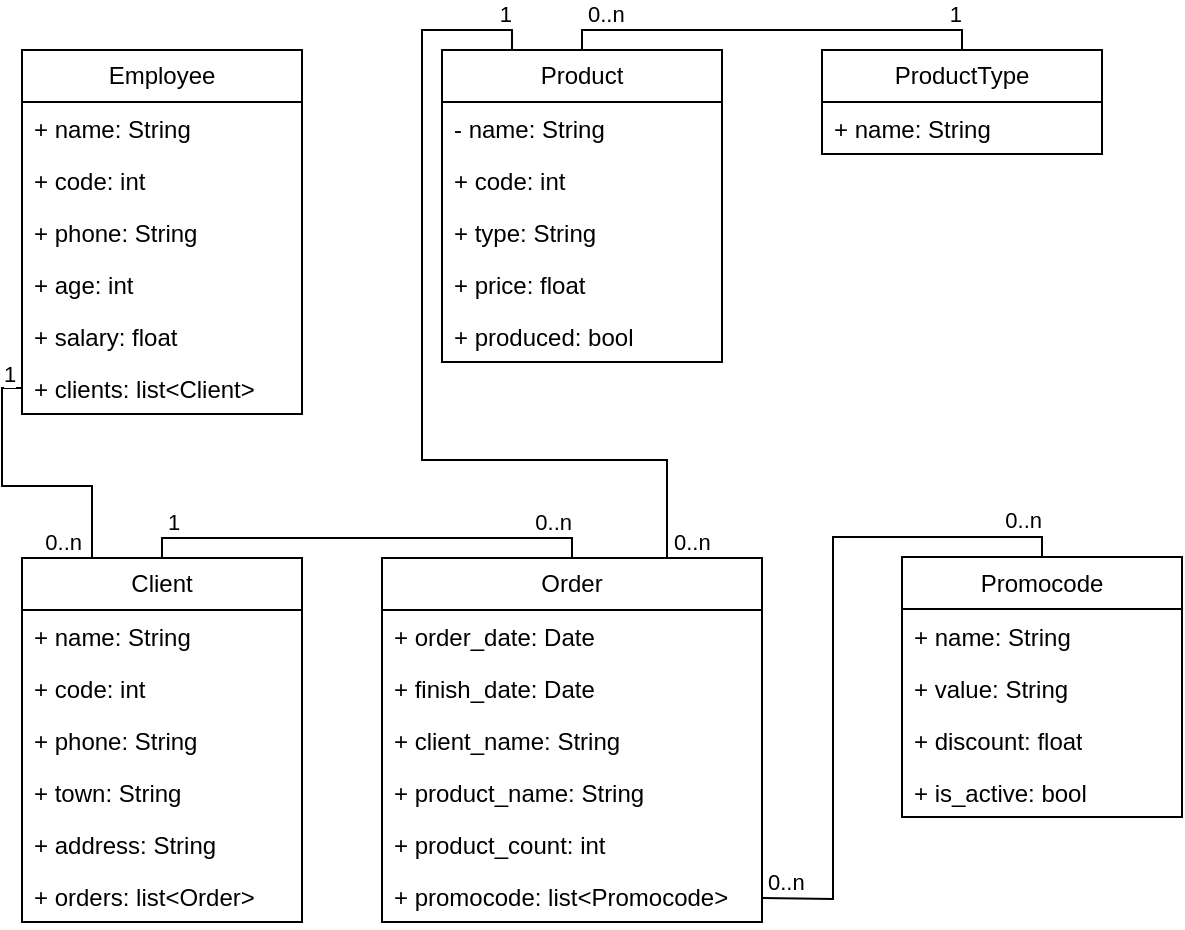<mxfile version="24.2.3" type="device">
  <diagram name="Page-1" id="2MPpsr4siQZ7VdmP1vgc">
    <mxGraphModel dx="1050" dy="523" grid="1" gridSize="10" guides="1" tooltips="1" connect="1" arrows="1" fold="1" page="1" pageScale="1" pageWidth="850" pageHeight="1100" math="0" shadow="0">
      <root>
        <mxCell id="0" />
        <mxCell id="1" parent="0" />
        <mxCell id="2yuyINtKN_iqoQxI2249-1" value="&lt;div&gt;Employee&lt;/div&gt;" style="swimlane;fontStyle=0;childLayout=stackLayout;horizontal=1;startSize=26;fillColor=none;horizontalStack=0;resizeParent=1;resizeParentMax=0;resizeLast=0;collapsible=1;marginBottom=0;whiteSpace=wrap;html=1;" parent="1" vertex="1">
          <mxGeometry x="200" y="66" width="140" height="182" as="geometry" />
        </mxCell>
        <mxCell id="2yuyINtKN_iqoQxI2249-2" value="+ name: String" style="text;strokeColor=none;fillColor=none;align=left;verticalAlign=top;spacingLeft=4;spacingRight=4;overflow=hidden;rotatable=0;points=[[0,0.5],[1,0.5]];portConstraint=eastwest;whiteSpace=wrap;html=1;" parent="2yuyINtKN_iqoQxI2249-1" vertex="1">
          <mxGeometry y="26" width="140" height="26" as="geometry" />
        </mxCell>
        <mxCell id="2yuyINtKN_iqoQxI2249-3" value="+ code: int" style="text;strokeColor=none;fillColor=none;align=left;verticalAlign=top;spacingLeft=4;spacingRight=4;overflow=hidden;rotatable=0;points=[[0,0.5],[1,0.5]];portConstraint=eastwest;whiteSpace=wrap;html=1;" parent="2yuyINtKN_iqoQxI2249-1" vertex="1">
          <mxGeometry y="52" width="140" height="26" as="geometry" />
        </mxCell>
        <mxCell id="2yuyINtKN_iqoQxI2249-34" value="+ phone: String" style="text;strokeColor=none;fillColor=none;align=left;verticalAlign=top;spacingLeft=4;spacingRight=4;overflow=hidden;rotatable=0;points=[[0,0.5],[1,0.5]];portConstraint=eastwest;whiteSpace=wrap;html=1;" parent="2yuyINtKN_iqoQxI2249-1" vertex="1">
          <mxGeometry y="78" width="140" height="26" as="geometry" />
        </mxCell>
        <mxCell id="2yuyINtKN_iqoQxI2249-4" value="+ age: int" style="text;strokeColor=none;fillColor=none;align=left;verticalAlign=top;spacingLeft=4;spacingRight=4;overflow=hidden;rotatable=0;points=[[0,0.5],[1,0.5]];portConstraint=eastwest;whiteSpace=wrap;html=1;" parent="2yuyINtKN_iqoQxI2249-1" vertex="1">
          <mxGeometry y="104" width="140" height="26" as="geometry" />
        </mxCell>
        <mxCell id="2yuyINtKN_iqoQxI2249-29" value="+ salary: float" style="text;strokeColor=none;fillColor=none;align=left;verticalAlign=top;spacingLeft=4;spacingRight=4;overflow=hidden;rotatable=0;points=[[0,0.5],[1,0.5]];portConstraint=eastwest;whiteSpace=wrap;html=1;" parent="2yuyINtKN_iqoQxI2249-1" vertex="1">
          <mxGeometry y="130" width="140" height="26" as="geometry" />
        </mxCell>
        <mxCell id="2yuyINtKN_iqoQxI2249-54" value="+ clients: list&amp;lt;Client&amp;gt;" style="text;strokeColor=none;fillColor=none;align=left;verticalAlign=top;spacingLeft=4;spacingRight=4;overflow=hidden;rotatable=0;points=[[0,0.5],[1,0.5]];portConstraint=eastwest;whiteSpace=wrap;html=1;" parent="2yuyINtKN_iqoQxI2249-1" vertex="1">
          <mxGeometry y="156" width="140" height="26" as="geometry" />
        </mxCell>
        <mxCell id="2yuyINtKN_iqoQxI2249-5" value="&lt;div&gt;Product&lt;/div&gt;" style="swimlane;fontStyle=0;childLayout=stackLayout;horizontal=1;startSize=26;fillColor=none;horizontalStack=0;resizeParent=1;resizeParentMax=0;resizeLast=0;collapsible=1;marginBottom=0;whiteSpace=wrap;html=1;" parent="1" vertex="1">
          <mxGeometry x="410" y="66" width="140" height="156" as="geometry">
            <mxRectangle x="410" y="66" width="80" height="30" as="alternateBounds" />
          </mxGeometry>
        </mxCell>
        <mxCell id="2yuyINtKN_iqoQxI2249-6" value="- name: String" style="text;strokeColor=none;fillColor=none;align=left;verticalAlign=top;spacingLeft=4;spacingRight=4;overflow=hidden;rotatable=0;points=[[0,0.5],[1,0.5]];portConstraint=eastwest;whiteSpace=wrap;html=1;" parent="2yuyINtKN_iqoQxI2249-5" vertex="1">
          <mxGeometry y="26" width="140" height="26" as="geometry" />
        </mxCell>
        <mxCell id="2yuyINtKN_iqoQxI2249-7" value="+ code: int" style="text;strokeColor=none;fillColor=none;align=left;verticalAlign=top;spacingLeft=4;spacingRight=4;overflow=hidden;rotatable=0;points=[[0,0.5],[1,0.5]];portConstraint=eastwest;whiteSpace=wrap;html=1;" parent="2yuyINtKN_iqoQxI2249-5" vertex="1">
          <mxGeometry y="52" width="140" height="26" as="geometry" />
        </mxCell>
        <mxCell id="2yuyINtKN_iqoQxI2249-8" value="+ type: String" style="text;strokeColor=none;fillColor=none;align=left;verticalAlign=top;spacingLeft=4;spacingRight=4;overflow=hidden;rotatable=0;points=[[0,0.5],[1,0.5]];portConstraint=eastwest;whiteSpace=wrap;html=1;" parent="2yuyINtKN_iqoQxI2249-5" vertex="1">
          <mxGeometry y="78" width="140" height="26" as="geometry" />
        </mxCell>
        <mxCell id="2yuyINtKN_iqoQxI2249-27" value="+ price: float" style="text;strokeColor=none;fillColor=none;align=left;verticalAlign=top;spacingLeft=4;spacingRight=4;overflow=hidden;rotatable=0;points=[[0,0.5],[1,0.5]];portConstraint=eastwest;whiteSpace=wrap;html=1;" parent="2yuyINtKN_iqoQxI2249-5" vertex="1">
          <mxGeometry y="104" width="140" height="26" as="geometry" />
        </mxCell>
        <mxCell id="2yuyINtKN_iqoQxI2249-28" value="&lt;div&gt;+ produced: bool&lt;/div&gt;" style="text;strokeColor=none;fillColor=none;align=left;verticalAlign=top;spacingLeft=4;spacingRight=4;overflow=hidden;rotatable=0;points=[[0,0.5],[1,0.5]];portConstraint=eastwest;whiteSpace=wrap;html=1;" parent="2yuyINtKN_iqoQxI2249-5" vertex="1">
          <mxGeometry y="130" width="140" height="26" as="geometry" />
        </mxCell>
        <mxCell id="2yuyINtKN_iqoQxI2249-9" value="&lt;div&gt;ProductType&lt;/div&gt;" style="swimlane;fontStyle=0;childLayout=stackLayout;horizontal=1;startSize=26;fillColor=none;horizontalStack=0;resizeParent=1;resizeParentMax=0;resizeLast=0;collapsible=1;marginBottom=0;whiteSpace=wrap;html=1;" parent="1" vertex="1">
          <mxGeometry x="600" y="66" width="140" height="52" as="geometry" />
        </mxCell>
        <mxCell id="2yuyINtKN_iqoQxI2249-10" value="+ name: String" style="text;strokeColor=none;fillColor=none;align=left;verticalAlign=top;spacingLeft=4;spacingRight=4;overflow=hidden;rotatable=0;points=[[0,0.5],[1,0.5]];portConstraint=eastwest;whiteSpace=wrap;html=1;" parent="2yuyINtKN_iqoQxI2249-9" vertex="1">
          <mxGeometry y="26" width="140" height="26" as="geometry" />
        </mxCell>
        <mxCell id="2yuyINtKN_iqoQxI2249-18" value="Client" style="swimlane;fontStyle=0;childLayout=stackLayout;horizontal=1;startSize=26;fillColor=none;horizontalStack=0;resizeParent=1;resizeParentMax=0;resizeLast=0;collapsible=1;marginBottom=0;whiteSpace=wrap;html=1;" parent="1" vertex="1">
          <mxGeometry x="200" y="320" width="140" height="182" as="geometry" />
        </mxCell>
        <mxCell id="2yuyINtKN_iqoQxI2249-19" value="+ name: String" style="text;strokeColor=none;fillColor=none;align=left;verticalAlign=top;spacingLeft=4;spacingRight=4;overflow=hidden;rotatable=0;points=[[0,0.5],[1,0.5]];portConstraint=eastwest;whiteSpace=wrap;html=1;" parent="2yuyINtKN_iqoQxI2249-18" vertex="1">
          <mxGeometry y="26" width="140" height="26" as="geometry" />
        </mxCell>
        <mxCell id="2yuyINtKN_iqoQxI2249-32" value="+ code: int" style="text;strokeColor=none;fillColor=none;align=left;verticalAlign=top;spacingLeft=4;spacingRight=4;overflow=hidden;rotatable=0;points=[[0,0.5],[1,0.5]];portConstraint=eastwest;whiteSpace=wrap;html=1;" parent="2yuyINtKN_iqoQxI2249-18" vertex="1">
          <mxGeometry y="52" width="140" height="26" as="geometry" />
        </mxCell>
        <mxCell id="2yuyINtKN_iqoQxI2249-20" value="+ phone: String" style="text;strokeColor=none;fillColor=none;align=left;verticalAlign=top;spacingLeft=4;spacingRight=4;overflow=hidden;rotatable=0;points=[[0,0.5],[1,0.5]];portConstraint=eastwest;whiteSpace=wrap;html=1;" parent="2yuyINtKN_iqoQxI2249-18" vertex="1">
          <mxGeometry y="78" width="140" height="26" as="geometry" />
        </mxCell>
        <mxCell id="2yuyINtKN_iqoQxI2249-21" value="+ town: String" style="text;strokeColor=none;fillColor=none;align=left;verticalAlign=top;spacingLeft=4;spacingRight=4;overflow=hidden;rotatable=0;points=[[0,0.5],[1,0.5]];portConstraint=eastwest;whiteSpace=wrap;html=1;" parent="2yuyINtKN_iqoQxI2249-18" vertex="1">
          <mxGeometry y="104" width="140" height="26" as="geometry" />
        </mxCell>
        <mxCell id="2yuyINtKN_iqoQxI2249-33" value="+ address: String" style="text;strokeColor=none;fillColor=none;align=left;verticalAlign=top;spacingLeft=4;spacingRight=4;overflow=hidden;rotatable=0;points=[[0,0.5],[1,0.5]];portConstraint=eastwest;whiteSpace=wrap;html=1;" parent="2yuyINtKN_iqoQxI2249-18" vertex="1">
          <mxGeometry y="130" width="140" height="26" as="geometry" />
        </mxCell>
        <mxCell id="2yuyINtKN_iqoQxI2249-36" value="+ orders: list&amp;lt;Order&amp;gt;" style="text;strokeColor=none;fillColor=none;align=left;verticalAlign=top;spacingLeft=4;spacingRight=4;overflow=hidden;rotatable=0;points=[[0,0.5],[1,0.5]];portConstraint=eastwest;whiteSpace=wrap;html=1;" parent="2yuyINtKN_iqoQxI2249-18" vertex="1">
          <mxGeometry y="156" width="140" height="26" as="geometry" />
        </mxCell>
        <mxCell id="2yuyINtKN_iqoQxI2249-22" value="Order" style="swimlane;fontStyle=0;childLayout=stackLayout;horizontal=1;startSize=26;fillColor=none;horizontalStack=0;resizeParent=1;resizeParentMax=0;resizeLast=0;collapsible=1;marginBottom=0;whiteSpace=wrap;html=1;" parent="1" vertex="1">
          <mxGeometry x="380" y="320" width="190" height="182" as="geometry" />
        </mxCell>
        <mxCell id="2yuyINtKN_iqoQxI2249-23" value="+ order_date: Date" style="text;strokeColor=none;fillColor=none;align=left;verticalAlign=top;spacingLeft=4;spacingRight=4;overflow=hidden;rotatable=0;points=[[0,0.5],[1,0.5]];portConstraint=eastwest;whiteSpace=wrap;html=1;" parent="2yuyINtKN_iqoQxI2249-22" vertex="1">
          <mxGeometry y="26" width="190" height="26" as="geometry" />
        </mxCell>
        <mxCell id="2yuyINtKN_iqoQxI2249-24" value="+ finish_date: Date" style="text;strokeColor=none;fillColor=none;align=left;verticalAlign=top;spacingLeft=4;spacingRight=4;overflow=hidden;rotatable=0;points=[[0,0.5],[1,0.5]];portConstraint=eastwest;whiteSpace=wrap;html=1;" parent="2yuyINtKN_iqoQxI2249-22" vertex="1">
          <mxGeometry y="52" width="190" height="26" as="geometry" />
        </mxCell>
        <mxCell id="2yuyINtKN_iqoQxI2249-25" value="+ client_name: String" style="text;strokeColor=none;fillColor=none;align=left;verticalAlign=top;spacingLeft=4;spacingRight=4;overflow=hidden;rotatable=0;points=[[0,0.5],[1,0.5]];portConstraint=eastwest;whiteSpace=wrap;html=1;" parent="2yuyINtKN_iqoQxI2249-22" vertex="1">
          <mxGeometry y="78" width="190" height="26" as="geometry" />
        </mxCell>
        <mxCell id="2yuyINtKN_iqoQxI2249-30" value="+ product_name: String" style="text;strokeColor=none;fillColor=none;align=left;verticalAlign=top;spacingLeft=4;spacingRight=4;overflow=hidden;rotatable=0;points=[[0,0.5],[1,0.5]];portConstraint=eastwest;whiteSpace=wrap;html=1;" parent="2yuyINtKN_iqoQxI2249-22" vertex="1">
          <mxGeometry y="104" width="190" height="26" as="geometry" />
        </mxCell>
        <mxCell id="2yuyINtKN_iqoQxI2249-31" value="+ product_count: int" style="text;strokeColor=none;fillColor=none;align=left;verticalAlign=top;spacingLeft=4;spacingRight=4;overflow=hidden;rotatable=0;points=[[0,0.5],[1,0.5]];portConstraint=eastwest;whiteSpace=wrap;html=1;" parent="2yuyINtKN_iqoQxI2249-22" vertex="1">
          <mxGeometry y="130" width="190" height="26" as="geometry" />
        </mxCell>
        <mxCell id="2yuyINtKN_iqoQxI2249-49" value="+ promocode: list&amp;lt;Promocode&amp;gt;" style="text;strokeColor=none;fillColor=none;align=left;verticalAlign=top;spacingLeft=4;spacingRight=4;overflow=hidden;rotatable=0;points=[[0,0.5],[1,0.5]];portConstraint=eastwest;whiteSpace=wrap;html=1;" parent="2yuyINtKN_iqoQxI2249-22" vertex="1">
          <mxGeometry y="156" width="190" height="26" as="geometry" />
        </mxCell>
        <mxCell id="2yuyINtKN_iqoQxI2249-38" value="Promocode" style="swimlane;fontStyle=0;childLayout=stackLayout;horizontal=1;startSize=26;fillColor=none;horizontalStack=0;resizeParent=1;resizeParentMax=0;resizeLast=0;collapsible=1;marginBottom=0;whiteSpace=wrap;html=1;" parent="1" vertex="1">
          <mxGeometry x="640" y="319.51" width="140" height="130" as="geometry" />
        </mxCell>
        <mxCell id="2yuyINtKN_iqoQxI2249-39" value="+ name: String" style="text;strokeColor=none;fillColor=none;align=left;verticalAlign=top;spacingLeft=4;spacingRight=4;overflow=hidden;rotatable=0;points=[[0,0.5],[1,0.5]];portConstraint=eastwest;whiteSpace=wrap;html=1;" parent="2yuyINtKN_iqoQxI2249-38" vertex="1">
          <mxGeometry y="26" width="140" height="26" as="geometry" />
        </mxCell>
        <mxCell id="2yuyINtKN_iqoQxI2249-40" value="+ value: String" style="text;strokeColor=none;fillColor=none;align=left;verticalAlign=top;spacingLeft=4;spacingRight=4;overflow=hidden;rotatable=0;points=[[0,0.5],[1,0.5]];portConstraint=eastwest;whiteSpace=wrap;html=1;" parent="2yuyINtKN_iqoQxI2249-38" vertex="1">
          <mxGeometry y="52" width="140" height="26" as="geometry" />
        </mxCell>
        <mxCell id="2yuyINtKN_iqoQxI2249-42" value="+ discount: float" style="text;strokeColor=none;fillColor=none;align=left;verticalAlign=top;spacingLeft=4;spacingRight=4;overflow=hidden;rotatable=0;points=[[0,0.5],[1,0.5]];portConstraint=eastwest;whiteSpace=wrap;html=1;" parent="2yuyINtKN_iqoQxI2249-38" vertex="1">
          <mxGeometry y="78" width="140" height="26" as="geometry" />
        </mxCell>
        <mxCell id="vqDbXv26DuIRnbxgaZgv-1" value="+ is_active: bool" style="text;strokeColor=none;fillColor=none;align=left;verticalAlign=top;spacingLeft=4;spacingRight=4;overflow=hidden;rotatable=0;points=[[0,0.5],[1,0.5]];portConstraint=eastwest;whiteSpace=wrap;html=1;" vertex="1" parent="2yuyINtKN_iqoQxI2249-38">
          <mxGeometry y="104" width="140" height="26" as="geometry" />
        </mxCell>
        <mxCell id="2yuyINtKN_iqoQxI2249-43" value="" style="endArrow=none;html=1;edgeStyle=orthogonalEdgeStyle;rounded=0;exitX=0.5;exitY=0;exitDx=0;exitDy=0;entryX=0.5;entryY=0;entryDx=0;entryDy=0;" parent="1" source="2yuyINtKN_iqoQxI2249-18" target="2yuyINtKN_iqoQxI2249-22" edge="1">
          <mxGeometry relative="1" as="geometry">
            <mxPoint x="340" y="310" as="sourcePoint" />
            <mxPoint x="500" y="310" as="targetPoint" />
          </mxGeometry>
        </mxCell>
        <mxCell id="2yuyINtKN_iqoQxI2249-44" value="1" style="edgeLabel;resizable=0;html=1;align=left;verticalAlign=bottom;" parent="2yuyINtKN_iqoQxI2249-43" connectable="0" vertex="1">
          <mxGeometry x="-1" relative="1" as="geometry">
            <mxPoint x="1" y="-10" as="offset" />
          </mxGeometry>
        </mxCell>
        <mxCell id="2yuyINtKN_iqoQxI2249-45" value="0..n" style="edgeLabel;resizable=0;html=1;align=right;verticalAlign=bottom;" parent="2yuyINtKN_iqoQxI2249-43" connectable="0" vertex="1">
          <mxGeometry x="1" relative="1" as="geometry">
            <mxPoint y="-10" as="offset" />
          </mxGeometry>
        </mxCell>
        <mxCell id="2yuyINtKN_iqoQxI2249-46" value="" style="endArrow=none;html=1;edgeStyle=orthogonalEdgeStyle;rounded=0;exitX=0.5;exitY=0;exitDx=0;exitDy=0;entryX=0.5;entryY=0;entryDx=0;entryDy=0;" parent="1" source="2yuyINtKN_iqoQxI2249-5" target="2yuyINtKN_iqoQxI2249-9" edge="1">
          <mxGeometry relative="1" as="geometry">
            <mxPoint x="450" y="40" as="sourcePoint" />
            <mxPoint x="660" y="40" as="targetPoint" />
          </mxGeometry>
        </mxCell>
        <mxCell id="2yuyINtKN_iqoQxI2249-47" value="0..n" style="edgeLabel;resizable=0;html=1;align=left;verticalAlign=bottom;" parent="2yuyINtKN_iqoQxI2249-46" connectable="0" vertex="1">
          <mxGeometry x="-1" relative="1" as="geometry">
            <mxPoint x="1" y="-10" as="offset" />
          </mxGeometry>
        </mxCell>
        <mxCell id="2yuyINtKN_iqoQxI2249-48" value="1" style="edgeLabel;resizable=0;html=1;align=right;verticalAlign=bottom;" parent="2yuyINtKN_iqoQxI2249-46" connectable="0" vertex="1">
          <mxGeometry x="1" relative="1" as="geometry">
            <mxPoint y="-10" as="offset" />
          </mxGeometry>
        </mxCell>
        <mxCell id="2yuyINtKN_iqoQxI2249-51" value="" style="endArrow=none;html=1;edgeStyle=orthogonalEdgeStyle;rounded=0;exitX=0.5;exitY=0;exitDx=0;exitDy=0;entryX=0.5;entryY=0;entryDx=0;entryDy=0;" parent="1" target="2yuyINtKN_iqoQxI2249-38" edge="1">
          <mxGeometry relative="1" as="geometry">
            <mxPoint x="570" y="490" as="sourcePoint" />
            <mxPoint x="790" y="490" as="targetPoint" />
          </mxGeometry>
        </mxCell>
        <mxCell id="2yuyINtKN_iqoQxI2249-52" value="0..n" style="edgeLabel;resizable=0;html=1;align=left;verticalAlign=bottom;" parent="2yuyINtKN_iqoQxI2249-51" connectable="0" vertex="1">
          <mxGeometry x="-1" relative="1" as="geometry">
            <mxPoint x="1" as="offset" />
          </mxGeometry>
        </mxCell>
        <mxCell id="2yuyINtKN_iqoQxI2249-53" value="0..n" style="edgeLabel;resizable=0;html=1;align=right;verticalAlign=bottom;" parent="2yuyINtKN_iqoQxI2249-51" connectable="0" vertex="1">
          <mxGeometry x="1" relative="1" as="geometry">
            <mxPoint y="-10" as="offset" />
          </mxGeometry>
        </mxCell>
        <mxCell id="2yuyINtKN_iqoQxI2249-55" value="" style="endArrow=none;html=1;edgeStyle=orthogonalEdgeStyle;rounded=0;exitX=0;exitY=0.5;exitDx=0;exitDy=0;entryX=0.25;entryY=0;entryDx=0;entryDy=0;" parent="1" source="2yuyINtKN_iqoQxI2249-54" target="2yuyINtKN_iqoQxI2249-18" edge="1">
          <mxGeometry relative="1" as="geometry">
            <mxPoint x="240" y="280" as="sourcePoint" />
            <mxPoint x="445" y="280" as="targetPoint" />
          </mxGeometry>
        </mxCell>
        <mxCell id="2yuyINtKN_iqoQxI2249-56" value="1" style="edgeLabel;resizable=0;html=1;align=left;verticalAlign=bottom;" parent="2yuyINtKN_iqoQxI2249-55" connectable="0" vertex="1">
          <mxGeometry x="-1" relative="1" as="geometry">
            <mxPoint x="-11" y="1" as="offset" />
          </mxGeometry>
        </mxCell>
        <mxCell id="2yuyINtKN_iqoQxI2249-57" value="0..n" style="edgeLabel;resizable=0;html=1;align=right;verticalAlign=bottom;" parent="2yuyINtKN_iqoQxI2249-55" connectable="0" vertex="1">
          <mxGeometry x="1" relative="1" as="geometry">
            <mxPoint x="-5" as="offset" />
          </mxGeometry>
        </mxCell>
        <mxCell id="2yuyINtKN_iqoQxI2249-58" value="" style="endArrow=none;html=1;edgeStyle=orthogonalEdgeStyle;rounded=0;exitX=0.75;exitY=0;exitDx=0;exitDy=0;entryX=0.25;entryY=0;entryDx=0;entryDy=0;" parent="1" source="2yuyINtKN_iqoQxI2249-22" target="2yuyINtKN_iqoQxI2249-5" edge="1">
          <mxGeometry relative="1" as="geometry">
            <mxPoint x="490" y="76" as="sourcePoint" />
            <mxPoint x="680" y="76" as="targetPoint" />
          </mxGeometry>
        </mxCell>
        <mxCell id="2yuyINtKN_iqoQxI2249-59" value="0..n" style="edgeLabel;resizable=0;html=1;align=left;verticalAlign=bottom;" parent="2yuyINtKN_iqoQxI2249-58" connectable="0" vertex="1">
          <mxGeometry x="-1" relative="1" as="geometry">
            <mxPoint x="1" as="offset" />
          </mxGeometry>
        </mxCell>
        <mxCell id="2yuyINtKN_iqoQxI2249-60" value="1" style="edgeLabel;resizable=0;html=1;align=right;verticalAlign=bottom;" parent="2yuyINtKN_iqoQxI2249-58" connectable="0" vertex="1">
          <mxGeometry x="1" relative="1" as="geometry">
            <mxPoint y="-10" as="offset" />
          </mxGeometry>
        </mxCell>
      </root>
    </mxGraphModel>
  </diagram>
</mxfile>
